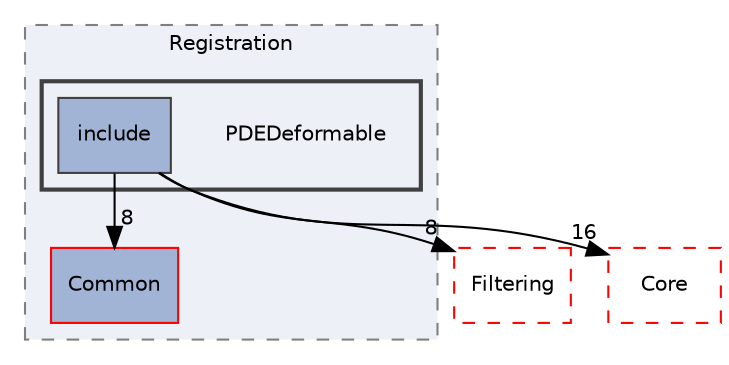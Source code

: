 digraph "PDEDeformable"
{
 // LATEX_PDF_SIZE
  edge [fontname="Helvetica",fontsize="10",labelfontname="Helvetica",labelfontsize="10"];
  node [fontname="Helvetica",fontsize="10",shape=record];
  compound=true
  subgraph clusterdir_0ad122d8d0ab9b1e48b88184c41a4a8e {
    graph [ bgcolor="#edf0f7", pencolor="grey50", style="filled,dashed,", label="Registration", fontname="Helvetica", fontsize="10", URL="dir_0ad122d8d0ab9b1e48b88184c41a4a8e.html"]
  dir_d9399f076f2daa9185c46a80ce8bb51d [shape=box, label="Common", style="filled,", fillcolor="#a2b4d6", color="red", URL="dir_d9399f076f2daa9185c46a80ce8bb51d.html"];
  subgraph clusterdir_0255e60dfbb4ab528d6a3fad7189beb6 {
    graph [ bgcolor="#edf0f7", pencolor="grey25", style="filled,bold,", label="", fontname="Helvetica", fontsize="10", URL="dir_0255e60dfbb4ab528d6a3fad7189beb6.html"]
    dir_0255e60dfbb4ab528d6a3fad7189beb6 [shape=plaintext, label="PDEDeformable"];
  dir_593550e70c6c15fd92ad6277c7239322 [shape=box, label="include", style="filled,", fillcolor="#a2b4d6", color="grey25", URL="dir_593550e70c6c15fd92ad6277c7239322.html"];
  }
  }
  dir_6724b11ef9ad676a0a0c31463bff1d93 [shape=box, label="Filtering", style="dashed,", fillcolor="#edf0f7", color="red", URL="dir_6724b11ef9ad676a0a0c31463bff1d93.html"];
  dir_cac7f9cecb9aa42a0bd05452dddd8a21 [shape=box, label="Core", style="dashed,", fillcolor="#edf0f7", color="red", URL="dir_cac7f9cecb9aa42a0bd05452dddd8a21.html"];
  dir_593550e70c6c15fd92ad6277c7239322->dir_6724b11ef9ad676a0a0c31463bff1d93 [headlabel="8", labeldistance=1.5 headhref="dir_000160_000030.html"];
  dir_593550e70c6c15fd92ad6277c7239322->dir_cac7f9cecb9aa42a0bd05452dddd8a21 [headlabel="16", labeldistance=1.5 headhref="dir_000160_000014.html"];
  dir_593550e70c6c15fd92ad6277c7239322->dir_d9399f076f2daa9185c46a80ce8bb51d [headlabel="8", labeldistance=1.5 headhref="dir_000160_000011.html"];
}
